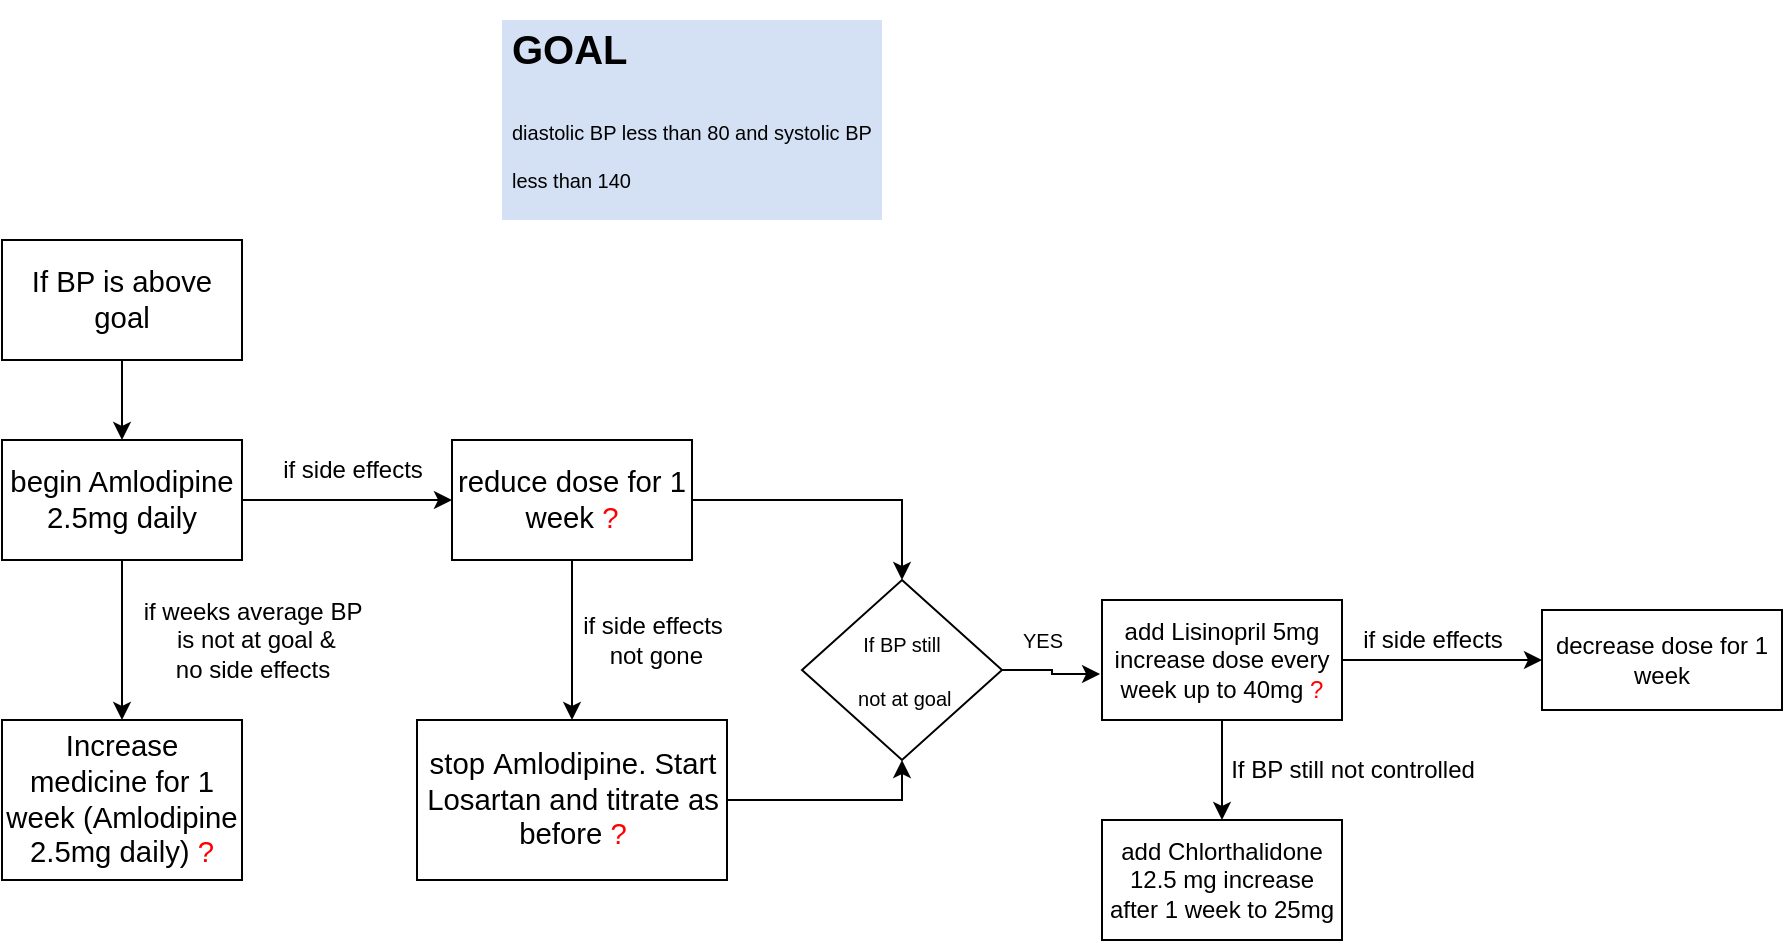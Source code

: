 <mxfile version="20.5.3" type="github">
  <diagram id="AGtdn2BZx0UyPENdEEa0" name="Page-1">
    <mxGraphModel dx="868" dy="882" grid="1" gridSize="10" guides="1" tooltips="1" connect="1" arrows="1" fold="1" page="0" pageScale="1" pageWidth="850" pageHeight="1100" math="0" shadow="0">
      <root>
        <mxCell id="0" />
        <mxCell id="1" parent="0" />
        <mxCell id="Kow95EciukWXHTNGfs2W-3" value="" style="edgeStyle=orthogonalEdgeStyle;rounded=0;orthogonalLoop=1;jettySize=auto;html=1;" parent="1" source="Kow95EciukWXHTNGfs2W-1" target="Kow95EciukWXHTNGfs2W-2" edge="1">
          <mxGeometry relative="1" as="geometry" />
        </mxCell>
        <mxCell id="Kow95EciukWXHTNGfs2W-1" value="&lt;p class=&quot;MsoNormal&quot;&gt;&lt;span style=&quot;mso-spacerun:&#39;yes&#39;;font-family:Arial;font-size:11.0pt;&quot; dir=&quot;LTR&quot;&gt;If BP is above goal&lt;/span&gt;&lt;/p&gt;" style="rounded=0;whiteSpace=wrap;html=1;" parent="1" vertex="1">
          <mxGeometry x="80" y="50" width="120" height="60" as="geometry" />
        </mxCell>
        <mxCell id="Kow95EciukWXHTNGfs2W-5" value="" style="edgeStyle=orthogonalEdgeStyle;rounded=0;orthogonalLoop=1;jettySize=auto;html=1;" parent="1" source="Kow95EciukWXHTNGfs2W-2" target="Kow95EciukWXHTNGfs2W-4" edge="1">
          <mxGeometry relative="1" as="geometry" />
        </mxCell>
        <mxCell id="Kow95EciukWXHTNGfs2W-8" value="" style="edgeStyle=orthogonalEdgeStyle;rounded=0;orthogonalLoop=1;jettySize=auto;html=1;" parent="1" source="Kow95EciukWXHTNGfs2W-2" target="Kow95EciukWXHTNGfs2W-7" edge="1">
          <mxGeometry relative="1" as="geometry" />
        </mxCell>
        <mxCell id="Kow95EciukWXHTNGfs2W-2" value="&lt;p class=&quot;MsoNormal&quot;&gt;&lt;span style=&quot;mso-spacerun:&#39;yes&#39;;font-family:Arial;font-size:11.0pt;&quot; dir=&quot;LTR&quot;&gt;begin Amlodipine 2.5mg daily&lt;/span&gt;&lt;/p&gt;" style="rounded=0;whiteSpace=wrap;html=1;" parent="1" vertex="1">
          <mxGeometry x="80" y="150" width="120" height="60" as="geometry" />
        </mxCell>
        <mxCell id="Kow95EciukWXHTNGfs2W-4" value="&lt;p class=&quot;MsoNormal&quot;&gt;&lt;span style=&quot;mso-spacerun:&#39;yes&#39;;font-family:Arial;font-size:11.0pt;&quot; dir=&quot;LTR&quot;&gt;Increase medicine for 1 week (Amlodipine 2.5mg daily) &lt;font color=&quot;#ff0000&quot;&gt;?&lt;/font&gt;&lt;/span&gt;&lt;/p&gt;" style="rounded=0;whiteSpace=wrap;html=1;" parent="1" vertex="1">
          <mxGeometry x="80" y="290" width="120" height="80" as="geometry" />
        </mxCell>
        <mxCell id="Kow95EciukWXHTNGfs2W-6" value="if weeks average BP&lt;br&gt;&amp;nbsp;is not at goal &amp;amp; &lt;br&gt;no side effects" style="text;html=1;align=center;verticalAlign=middle;resizable=0;points=[];autosize=1;strokeColor=none;fillColor=none;" parent="1" vertex="1">
          <mxGeometry x="140" y="220" width="130" height="60" as="geometry" />
        </mxCell>
        <mxCell id="Kow95EciukWXHTNGfs2W-11" value="" style="edgeStyle=orthogonalEdgeStyle;rounded=0;orthogonalLoop=1;jettySize=auto;html=1;" parent="1" source="Kow95EciukWXHTNGfs2W-7" target="Kow95EciukWXHTNGfs2W-10" edge="1">
          <mxGeometry relative="1" as="geometry" />
        </mxCell>
        <mxCell id="Kow95EciukWXHTNGfs2W-14" value="" style="edgeStyle=orthogonalEdgeStyle;rounded=0;orthogonalLoop=1;jettySize=auto;html=1;" parent="1" source="Kow95EciukWXHTNGfs2W-7" target="Kow95EciukWXHTNGfs2W-13" edge="1">
          <mxGeometry relative="1" as="geometry">
            <Array as="points">
              <mxPoint x="530" y="180" />
            </Array>
          </mxGeometry>
        </mxCell>
        <mxCell id="Kow95EciukWXHTNGfs2W-7" value="&lt;p class=&quot;MsoNormal&quot;&gt;&lt;span style=&quot;mso-spacerun:&#39;yes&#39;;font-family:Arial;font-size:11.0pt;&quot; dir=&quot;LTR&quot;&gt;reduce dose for 1 week &lt;font color=&quot;#ff0000&quot;&gt;?&lt;/font&gt;&lt;/span&gt;&lt;/p&gt;" style="rounded=0;whiteSpace=wrap;html=1;" parent="1" vertex="1">
          <mxGeometry x="305" y="150" width="120" height="60" as="geometry" />
        </mxCell>
        <mxCell id="Kow95EciukWXHTNGfs2W-9" value="if side effects" style="text;html=1;align=center;verticalAlign=middle;resizable=0;points=[];autosize=1;strokeColor=none;fillColor=none;" parent="1" vertex="1">
          <mxGeometry x="210" y="150" width="90" height="30" as="geometry" />
        </mxCell>
        <mxCell id="Kow95EciukWXHTNGfs2W-15" style="edgeStyle=orthogonalEdgeStyle;rounded=0;orthogonalLoop=1;jettySize=auto;html=1;exitX=1;exitY=0.5;exitDx=0;exitDy=0;" parent="1" source="Kow95EciukWXHTNGfs2W-10" target="Kow95EciukWXHTNGfs2W-13" edge="1">
          <mxGeometry relative="1" as="geometry">
            <Array as="points">
              <mxPoint x="530" y="330" />
            </Array>
          </mxGeometry>
        </mxCell>
        <mxCell id="Kow95EciukWXHTNGfs2W-10" value="&lt;p class=&quot;MsoNormal&quot;&gt;&lt;font face=&quot;Arial&quot;&gt;&lt;span style=&quot;font-size: 14.667px;&quot;&gt;stop&amp;nbsp;&lt;/span&gt;&lt;/font&gt;&lt;span style=&quot;font-size: 14.667px; font-family: Arial; background-color: initial;&quot;&gt;Amlodipine. Start Losartan and titrate as before &lt;font color=&quot;#ff0000&quot;&gt;?&lt;/font&gt;&lt;/span&gt;&lt;/p&gt;" style="rounded=0;whiteSpace=wrap;html=1;" parent="1" vertex="1">
          <mxGeometry x="287.5" y="290" width="155" height="80" as="geometry" />
        </mxCell>
        <mxCell id="Kow95EciukWXHTNGfs2W-12" value="if side effects&lt;br&gt;&amp;nbsp;not gone" style="text;html=1;align=center;verticalAlign=middle;resizable=0;points=[];autosize=1;strokeColor=none;fillColor=none;" parent="1" vertex="1">
          <mxGeometry x="360" y="230" width="90" height="40" as="geometry" />
        </mxCell>
        <mxCell id="Kow95EciukWXHTNGfs2W-17" style="edgeStyle=orthogonalEdgeStyle;rounded=0;orthogonalLoop=1;jettySize=auto;html=1;exitX=1;exitY=0.5;exitDx=0;exitDy=0;entryX=-0.008;entryY=0.617;entryDx=0;entryDy=0;entryPerimeter=0;fontSize=10;" parent="1" source="Kow95EciukWXHTNGfs2W-13" target="Kow95EciukWXHTNGfs2W-16" edge="1">
          <mxGeometry relative="1" as="geometry" />
        </mxCell>
        <mxCell id="Kow95EciukWXHTNGfs2W-13" value="&lt;p class=&quot;MsoNormal&quot;&gt;&lt;span style=&quot;font-family: Arial;&quot; dir=&quot;LTR&quot;&gt;&lt;font style=&quot;font-size: 10px;&quot;&gt;If BP still&lt;/font&gt;&lt;/span&gt;&lt;/p&gt;&lt;p class=&quot;MsoNormal&quot;&gt;&lt;span style=&quot;font-family: Arial;&quot; dir=&quot;LTR&quot;&gt;&lt;font style=&quot;font-size: 10px;&quot;&gt;&amp;nbsp;not at goal&lt;/font&gt;&lt;/span&gt;&lt;/p&gt;" style="rhombus;whiteSpace=wrap;html=1;rounded=0;" parent="1" vertex="1">
          <mxGeometry x="480" y="220" width="100" height="90" as="geometry" />
        </mxCell>
        <mxCell id="Kow95EciukWXHTNGfs2W-21" value="" style="edgeStyle=orthogonalEdgeStyle;rounded=0;orthogonalLoop=1;jettySize=auto;html=1;fontSize=12;fontColor=#FF0000;" parent="1" source="Kow95EciukWXHTNGfs2W-16" target="Kow95EciukWXHTNGfs2W-20" edge="1">
          <mxGeometry relative="1" as="geometry" />
        </mxCell>
        <mxCell id="Kow95EciukWXHTNGfs2W-27" value="" style="edgeStyle=orthogonalEdgeStyle;rounded=0;orthogonalLoop=1;jettySize=auto;html=1;fontSize=12;fontColor=#FF0000;" parent="1" source="Kow95EciukWXHTNGfs2W-16" target="Kow95EciukWXHTNGfs2W-26" edge="1">
          <mxGeometry relative="1" as="geometry" />
        </mxCell>
        <mxCell id="Kow95EciukWXHTNGfs2W-16" value="&lt;p class=&quot;MsoNormal&quot;&gt;&lt;span style=&quot;font-family: Arial; font-size: 12px;&quot; dir=&quot;LTR&quot;&gt;add Lisinopril 5mg increase dose every week up to 40mg &lt;font color=&quot;#ff0000&quot;&gt;?&lt;/font&gt;&lt;/span&gt;&lt;/p&gt;" style="whiteSpace=wrap;html=1;rounded=0;fontSize=10;" parent="1" vertex="1">
          <mxGeometry x="630" y="230" width="120" height="60" as="geometry" />
        </mxCell>
        <mxCell id="Kow95EciukWXHTNGfs2W-18" value="YES" style="text;html=1;align=center;verticalAlign=middle;resizable=0;points=[];autosize=1;strokeColor=none;fillColor=none;fontSize=10;" parent="1" vertex="1">
          <mxGeometry x="580" y="235" width="40" height="30" as="geometry" />
        </mxCell>
        <mxCell id="Kow95EciukWXHTNGfs2W-19" value="&lt;h1&gt;&lt;span style=&quot;background-color: initial;&quot;&gt;GOAL&lt;/span&gt;&lt;/h1&gt;&lt;h1&gt;&lt;span style=&quot;font-size: 10px; font-weight: 400;&quot;&gt;diastolic BP less than 80 and systolic BP less than 140&lt;/span&gt;&lt;br&gt;&lt;/h1&gt;" style="text;html=1;strokeColor=none;fillColor=#D4E1F5;spacing=5;spacingTop=-20;whiteSpace=wrap;overflow=hidden;rounded=0;fontSize=10;" parent="1" vertex="1">
          <mxGeometry x="330" y="-60" width="190" height="100" as="geometry" />
        </mxCell>
        <mxCell id="Kow95EciukWXHTNGfs2W-20" value="&lt;p class=&quot;MsoNormal&quot;&gt;&lt;font face=&quot;Arial&quot;&gt;&lt;span style=&quot;font-size: 12px;&quot;&gt;decrease dose for 1 week&lt;/span&gt;&lt;/font&gt;&lt;br&gt;&lt;/p&gt;" style="whiteSpace=wrap;html=1;rounded=0;fontSize=10;" parent="1" vertex="1">
          <mxGeometry x="850" y="235" width="120" height="50" as="geometry" />
        </mxCell>
        <mxCell id="Kow95EciukWXHTNGfs2W-22" value="&lt;span style=&quot;color: rgb(0, 0, 0);&quot;&gt;if side effects&lt;/span&gt;" style="text;html=1;align=center;verticalAlign=middle;resizable=0;points=[];autosize=1;strokeColor=none;fillColor=none;fontSize=12;fontColor=#FF0000;" parent="1" vertex="1">
          <mxGeometry x="750" y="235" width="90" height="30" as="geometry" />
        </mxCell>
        <mxCell id="Kow95EciukWXHTNGfs2W-26" value="&lt;p class=&quot;MsoNormal&quot;&gt;&lt;font face=&quot;Arial&quot;&gt;&lt;span style=&quot;font-size: 12px;&quot;&gt;add Chlorthalidone 12.5 mg increase after 1 week to 25mg&lt;/span&gt;&lt;/font&gt;&lt;br&gt;&lt;/p&gt;" style="whiteSpace=wrap;html=1;rounded=0;fontSize=10;" parent="1" vertex="1">
          <mxGeometry x="630" y="340" width="120" height="60" as="geometry" />
        </mxCell>
        <mxCell id="Kow95EciukWXHTNGfs2W-28" value="&lt;font color=&quot;#000000&quot;&gt;If BP still not controlled&lt;/font&gt;" style="text;html=1;align=center;verticalAlign=middle;resizable=0;points=[];autosize=1;strokeColor=none;fillColor=none;fontSize=12;fontColor=#FF0000;" parent="1" vertex="1">
          <mxGeometry x="680" y="300" width="150" height="30" as="geometry" />
        </mxCell>
      </root>
    </mxGraphModel>
  </diagram>
</mxfile>
